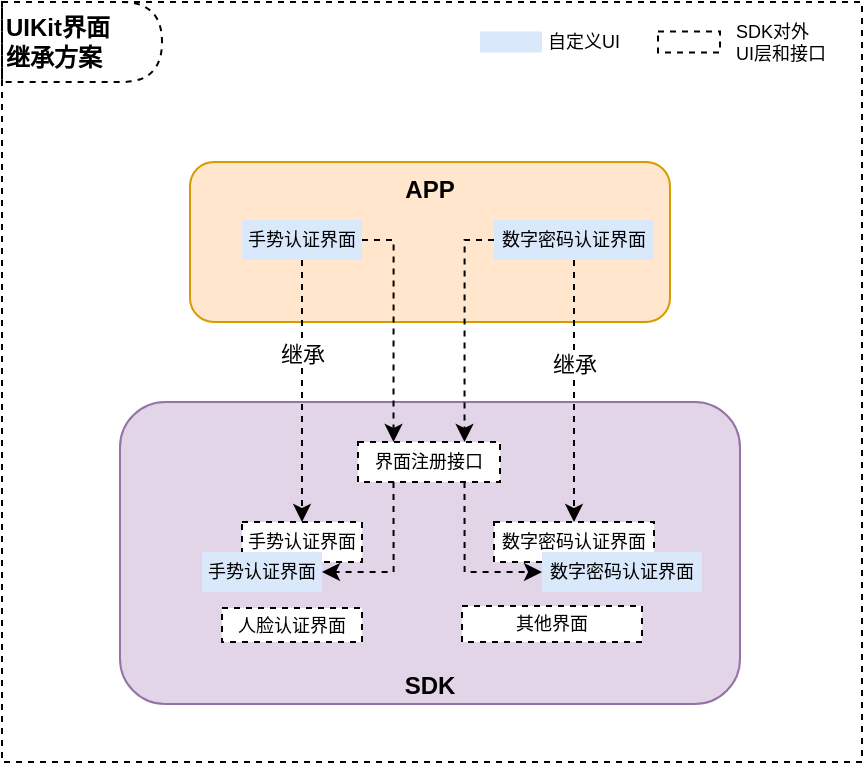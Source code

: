 <mxfile version="14.1.9" type="github">
  <diagram id="-MPe8nca0d-tUbq6-nn4" name="Page-1">
    <mxGraphModel dx="946" dy="545" grid="1" gridSize="10" guides="1" tooltips="1" connect="1" arrows="1" fold="1" page="1" pageScale="1" pageWidth="827" pageHeight="1169" math="0" shadow="0">
      <root>
        <mxCell id="0" />
        <mxCell id="1" parent="0" />
        <mxCell id="NaBnMIQsTlutXxkyaKWA-1" value="" style="rounded=0;whiteSpace=wrap;html=1;strokeColor=#000000;fontSize=9;fillColor=none;dashed=1;" vertex="1" parent="1">
          <mxGeometry x="200" y="80" width="430" height="380" as="geometry" />
        </mxCell>
        <mxCell id="NaBnMIQsTlutXxkyaKWA-2" value="&lt;b&gt;SDK&lt;/b&gt;" style="rounded=1;whiteSpace=wrap;html=1;verticalAlign=bottom;fillColor=#e1d5e7;strokeColor=#9673a6;" vertex="1" parent="1">
          <mxGeometry x="259" y="280" width="310" height="151" as="geometry" />
        </mxCell>
        <mxCell id="NaBnMIQsTlutXxkyaKWA-6" value="人脸认证界面" style="rounded=0;whiteSpace=wrap;html=1;dashed=1;strokeColor=#000000;fontSize=9;" vertex="1" parent="1">
          <mxGeometry x="310" y="383" width="70" height="17" as="geometry" />
        </mxCell>
        <mxCell id="NaBnMIQsTlutXxkyaKWA-8" value="其他界面" style="rounded=0;whiteSpace=wrap;html=1;dashed=1;strokeColor=#000000;fontSize=9;" vertex="1" parent="1">
          <mxGeometry x="430" y="382" width="90" height="18" as="geometry" />
        </mxCell>
        <mxCell id="NaBnMIQsTlutXxkyaKWA-15" value="&lt;b&gt;&lt;font style=&quot;font-size: 12px&quot;&gt;APP&lt;/font&gt;&lt;/b&gt;" style="rounded=1;whiteSpace=wrap;html=1;strokeColor=#d79b00;fontSize=9;verticalAlign=top;fillColor=#ffe6cc;" vertex="1" parent="1">
          <mxGeometry x="294" y="160" width="240" height="80" as="geometry" />
        </mxCell>
        <mxCell id="NaBnMIQsTlutXxkyaKWA-31" style="edgeStyle=orthogonalEdgeStyle;rounded=0;orthogonalLoop=1;jettySize=auto;html=1;entryX=0.5;entryY=0;entryDx=0;entryDy=0;dashed=1;" edge="1" parent="1" source="NaBnMIQsTlutXxkyaKWA-18" target="NaBnMIQsTlutXxkyaKWA-23">
          <mxGeometry relative="1" as="geometry" />
        </mxCell>
        <mxCell id="NaBnMIQsTlutXxkyaKWA-40" style="edgeStyle=orthogonalEdgeStyle;rounded=0;orthogonalLoop=1;jettySize=auto;html=1;entryX=0.25;entryY=0;entryDx=0;entryDy=0;dashed=1;exitX=1;exitY=0.5;exitDx=0;exitDy=0;" edge="1" parent="1" source="NaBnMIQsTlutXxkyaKWA-18" target="NaBnMIQsTlutXxkyaKWA-39">
          <mxGeometry relative="1" as="geometry">
            <Array as="points">
              <mxPoint x="396" y="199" />
            </Array>
          </mxGeometry>
        </mxCell>
        <mxCell id="NaBnMIQsTlutXxkyaKWA-18" value="手势认证界面" style="rounded=0;whiteSpace=wrap;html=1;fontSize=9;fillColor=#dae8fc;strokeColor=none;" vertex="1" parent="1">
          <mxGeometry x="320" y="189" width="60" height="20" as="geometry" />
        </mxCell>
        <mxCell id="NaBnMIQsTlutXxkyaKWA-30" style="edgeStyle=orthogonalEdgeStyle;rounded=0;orthogonalLoop=1;jettySize=auto;html=1;entryX=0.5;entryY=0;entryDx=0;entryDy=0;dashed=1;" edge="1" parent="1" source="NaBnMIQsTlutXxkyaKWA-21" target="NaBnMIQsTlutXxkyaKWA-22">
          <mxGeometry relative="1" as="geometry" />
        </mxCell>
        <mxCell id="NaBnMIQsTlutXxkyaKWA-32" value="继承" style="edgeLabel;html=1;align=center;verticalAlign=middle;resizable=0;points=[];" vertex="1" connectable="0" parent="NaBnMIQsTlutXxkyaKWA-30">
          <mxGeometry x="-0.139" relative="1" as="geometry">
            <mxPoint y="-5" as="offset" />
          </mxGeometry>
        </mxCell>
        <mxCell id="NaBnMIQsTlutXxkyaKWA-41" style="edgeStyle=orthogonalEdgeStyle;rounded=0;orthogonalLoop=1;jettySize=auto;html=1;entryX=0.75;entryY=0;entryDx=0;entryDy=0;dashed=1;exitX=0;exitY=0.5;exitDx=0;exitDy=0;" edge="1" parent="1" source="NaBnMIQsTlutXxkyaKWA-21" target="NaBnMIQsTlutXxkyaKWA-39">
          <mxGeometry relative="1" as="geometry">
            <Array as="points">
              <mxPoint x="431" y="199" />
            </Array>
          </mxGeometry>
        </mxCell>
        <mxCell id="NaBnMIQsTlutXxkyaKWA-21" value="数字密码认证界面" style="rounded=0;whiteSpace=wrap;html=1;fontSize=9;fillColor=#dae8fc;strokeColor=none;" vertex="1" parent="1">
          <mxGeometry x="446" y="189" width="80" height="20" as="geometry" />
        </mxCell>
        <mxCell id="NaBnMIQsTlutXxkyaKWA-22" value="数字密码认证界面" style="rounded=0;whiteSpace=wrap;html=1;fontSize=9;dashed=1;" vertex="1" parent="1">
          <mxGeometry x="446" y="340" width="80" height="20" as="geometry" />
        </mxCell>
        <mxCell id="NaBnMIQsTlutXxkyaKWA-23" value="手势认证界面" style="rounded=0;whiteSpace=wrap;html=1;fontSize=9;dashed=1;" vertex="1" parent="1">
          <mxGeometry x="320" y="340" width="60" height="20" as="geometry" />
        </mxCell>
        <mxCell id="NaBnMIQsTlutXxkyaKWA-25" value="UIKit界面&lt;br style=&quot;font-size: 12px&quot;&gt;继承方案" style="shape=delay;whiteSpace=wrap;html=1;dashed=1;strokeColor=#000000;gradientColor=none;fontSize=12;fontColor=none;align=left;fillColor=none;fontStyle=1" vertex="1" parent="1">
          <mxGeometry x="200" y="80" width="80" height="40" as="geometry" />
        </mxCell>
        <mxCell id="NaBnMIQsTlutXxkyaKWA-26" value="" style="rounded=0;whiteSpace=wrap;html=1;dashed=1;align=left;" vertex="1" parent="1">
          <mxGeometry x="528" y="94.75" width="31" height="10.5" as="geometry" />
        </mxCell>
        <mxCell id="NaBnMIQsTlutXxkyaKWA-27" value="SDK对外&lt;br&gt;UI层和接口" style="text;html=1;strokeColor=none;fillColor=none;align=left;verticalAlign=middle;whiteSpace=wrap;rounded=0;dashed=1;fontSize=9;" vertex="1" parent="1">
          <mxGeometry x="565" y="90" width="65" height="20" as="geometry" />
        </mxCell>
        <mxCell id="NaBnMIQsTlutXxkyaKWA-33" value="继承" style="edgeLabel;html=1;align=center;verticalAlign=middle;resizable=0;points=[];" vertex="1" connectable="0" parent="1">
          <mxGeometry x="490" y="264" as="geometry">
            <mxPoint x="-140" y="-8" as="offset" />
          </mxGeometry>
        </mxCell>
        <mxCell id="NaBnMIQsTlutXxkyaKWA-37" value="数字密码认证界面" style="rounded=0;whiteSpace=wrap;html=1;fontSize=9;fillColor=#dae8fc;strokeColor=none;" vertex="1" parent="1">
          <mxGeometry x="470" y="355" width="80" height="20" as="geometry" />
        </mxCell>
        <mxCell id="NaBnMIQsTlutXxkyaKWA-38" value="手势认证界面" style="rounded=0;whiteSpace=wrap;html=1;fontSize=9;fillColor=#dae8fc;strokeColor=none;" vertex="1" parent="1">
          <mxGeometry x="300" y="355" width="60" height="20" as="geometry" />
        </mxCell>
        <mxCell id="NaBnMIQsTlutXxkyaKWA-42" style="edgeStyle=orthogonalEdgeStyle;rounded=0;orthogonalLoop=1;jettySize=auto;html=1;entryX=1;entryY=0.5;entryDx=0;entryDy=0;dashed=1;exitX=0.25;exitY=1;exitDx=0;exitDy=0;" edge="1" parent="1" source="NaBnMIQsTlutXxkyaKWA-39" target="NaBnMIQsTlutXxkyaKWA-38">
          <mxGeometry relative="1" as="geometry" />
        </mxCell>
        <mxCell id="NaBnMIQsTlutXxkyaKWA-43" style="edgeStyle=orthogonalEdgeStyle;rounded=0;orthogonalLoop=1;jettySize=auto;html=1;entryX=0;entryY=0.5;entryDx=0;entryDy=0;dashed=1;exitX=0.75;exitY=1;exitDx=0;exitDy=0;" edge="1" parent="1" source="NaBnMIQsTlutXxkyaKWA-39" target="NaBnMIQsTlutXxkyaKWA-37">
          <mxGeometry relative="1" as="geometry" />
        </mxCell>
        <mxCell id="NaBnMIQsTlutXxkyaKWA-39" value="界面注册接口" style="rounded=0;whiteSpace=wrap;html=1;strokeColor=#000000;fontSize=9;dashed=1;" vertex="1" parent="1">
          <mxGeometry x="378" y="300" width="71" height="20" as="geometry" />
        </mxCell>
        <mxCell id="NaBnMIQsTlutXxkyaKWA-44" value="" style="rounded=0;whiteSpace=wrap;html=1;dashed=1;align=left;fillColor=#dae8fc;strokeColor=none;" vertex="1" parent="1">
          <mxGeometry x="439" y="94.75" width="31" height="10.5" as="geometry" />
        </mxCell>
        <mxCell id="NaBnMIQsTlutXxkyaKWA-45" value="自定义UI" style="text;html=1;strokeColor=none;fillColor=none;align=left;verticalAlign=middle;whiteSpace=wrap;rounded=0;dashed=1;fontSize=9;" vertex="1" parent="1">
          <mxGeometry x="471" y="90" width="50" height="20" as="geometry" />
        </mxCell>
      </root>
    </mxGraphModel>
  </diagram>
</mxfile>
